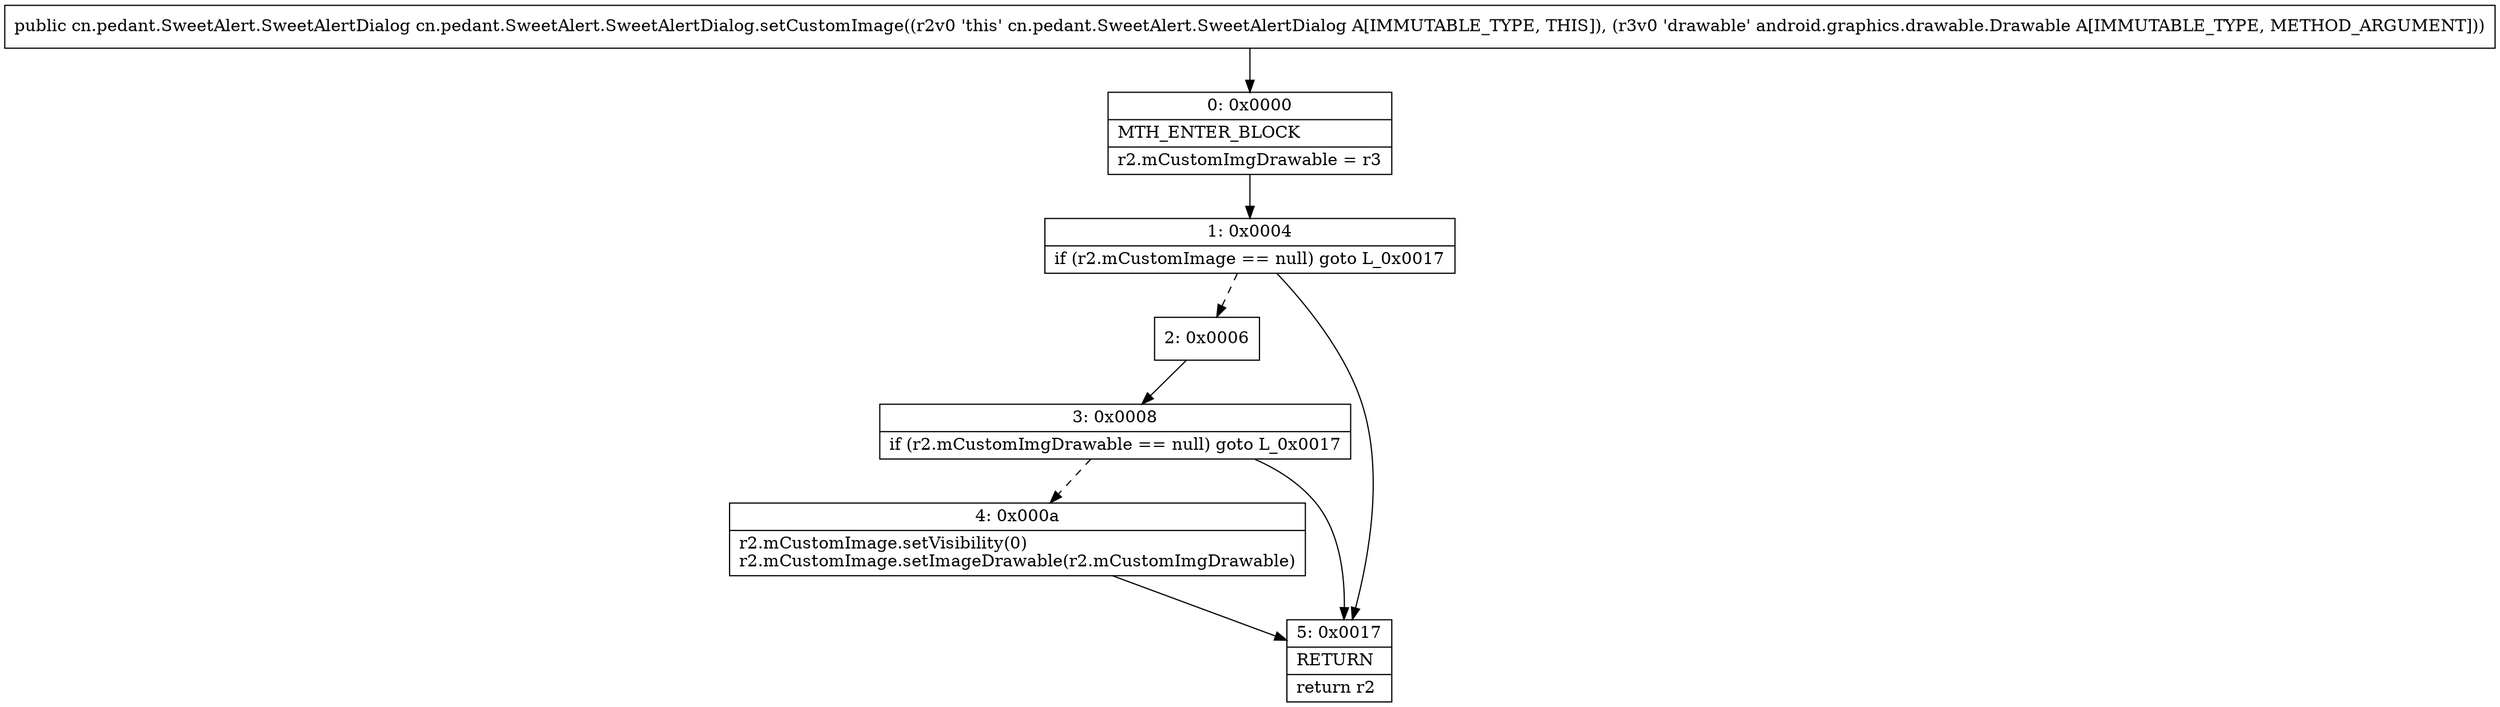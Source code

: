 digraph "CFG forcn.pedant.SweetAlert.SweetAlertDialog.setCustomImage(Landroid\/graphics\/drawable\/Drawable;)Lcn\/pedant\/SweetAlert\/SweetAlertDialog;" {
Node_0 [shape=record,label="{0\:\ 0x0000|MTH_ENTER_BLOCK\l|r2.mCustomImgDrawable = r3\l}"];
Node_1 [shape=record,label="{1\:\ 0x0004|if (r2.mCustomImage == null) goto L_0x0017\l}"];
Node_2 [shape=record,label="{2\:\ 0x0006}"];
Node_3 [shape=record,label="{3\:\ 0x0008|if (r2.mCustomImgDrawable == null) goto L_0x0017\l}"];
Node_4 [shape=record,label="{4\:\ 0x000a|r2.mCustomImage.setVisibility(0)\lr2.mCustomImage.setImageDrawable(r2.mCustomImgDrawable)\l}"];
Node_5 [shape=record,label="{5\:\ 0x0017|RETURN\l|return r2\l}"];
MethodNode[shape=record,label="{public cn.pedant.SweetAlert.SweetAlertDialog cn.pedant.SweetAlert.SweetAlertDialog.setCustomImage((r2v0 'this' cn.pedant.SweetAlert.SweetAlertDialog A[IMMUTABLE_TYPE, THIS]), (r3v0 'drawable' android.graphics.drawable.Drawable A[IMMUTABLE_TYPE, METHOD_ARGUMENT])) }"];
MethodNode -> Node_0;
Node_0 -> Node_1;
Node_1 -> Node_2[style=dashed];
Node_1 -> Node_5;
Node_2 -> Node_3;
Node_3 -> Node_4[style=dashed];
Node_3 -> Node_5;
Node_4 -> Node_5;
}

